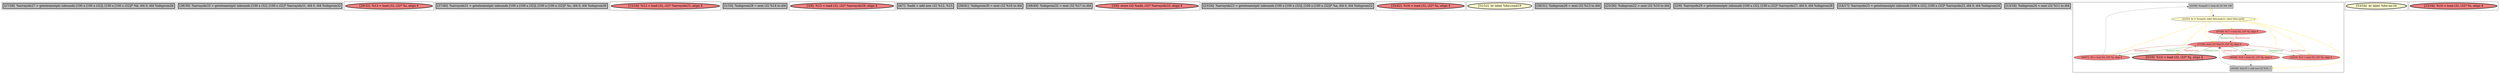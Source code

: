 
digraph G {





subgraph cluster20 {


node1018 [penwidth=3.0,fontsize=20,fillcolor=grey,label="[27/28]  %arrayidx27 = getelementptr inbounds [100 x [100 x i32]], [100 x [100 x i32]]* %b, i64 0, i64 %idxprom26",shape=rectangle,style=filled ]



}

subgraph cluster18 {


node1016 [penwidth=3.0,fontsize=20,fillcolor=grey,label="[38/39]  %arrayidx33 = getelementptr inbounds [100 x i32], [100 x i32]* %arrayidx31, i64 0, i64 %idxprom32",shape=rectangle,style=filled ]



}

subgraph cluster16 {


node1014 [penwidth=3.0,fontsize=20,fillcolor=lightcoral,label="[29/32]  %13 = load i32, i32* %i, align 4",shape=ellipse,style=filled ]



}

subgraph cluster17 {


node1015 [penwidth=3.0,fontsize=20,fillcolor=grey,label="[37/40]  %arrayidx31 = getelementptr inbounds [100 x [100 x i32]], [100 x [100 x i32]]* %c, i64 0, i64 %idxprom30",shape=rectangle,style=filled ]



}

subgraph cluster4 {


node994 [penwidth=3.0,fontsize=20,fillcolor=lightcoral,label="[15/16]  %12 = load i32, i32* %arrayidx25, align 4",shape=ellipse,style=filled ]



}

subgraph cluster3 {


node993 [penwidth=3.0,fontsize=20,fillcolor=grey,label="[1/10]  %idxprom28 = sext i32 %14 to i64",shape=rectangle,style=filled ]



}

subgraph cluster2 {


node992 [penwidth=3.0,fontsize=20,fillcolor=lightcoral,label="[3/8]  %15 = load i32, i32* %arrayidx29, align 4",shape=ellipse,style=filled ]



}

subgraph cluster1 {


node991 [penwidth=3.0,fontsize=20,fillcolor=grey,label="[4/7]  %add = add nsw i32 %12, %15",shape=rectangle,style=filled ]



}

subgraph cluster12 {


node1010 [penwidth=3.0,fontsize=20,fillcolor=grey,label="[36/41]  %idxprom30 = sext i32 %16 to i64",shape=rectangle,style=filled ]



}

subgraph cluster5 {


node995 [penwidth=3.0,fontsize=20,fillcolor=grey,label="[48/49]  %idxprom32 = sext i32 %17 to i64",shape=rectangle,style=filled ]



}

subgraph cluster0 {


node990 [penwidth=3.0,fontsize=20,fillcolor=lightcoral,label="[5/6]  store i32 %add, i32* %arrayidx33, align 4",shape=ellipse,style=filled ]



}

subgraph cluster6 {


node996 [penwidth=3.0,fontsize=20,fillcolor=grey,label="[23/24]  %arrayidx23 = getelementptr inbounds [100 x [100 x i32]], [100 x [100 x i32]]* %a, i64 0, i64 %idxprom22",shape=rectangle,style=filled ]



}

subgraph cluster14 {


node1012 [penwidth=3.0,fontsize=20,fillcolor=lightcoral,label="[35/42]  %16 = load i32, i32* %i, align 4",shape=ellipse,style=filled ]



}

subgraph cluster7 {


node997 [penwidth=3.0,fontsize=20,fillcolor=lemonchiffon,label="[51/52]  br label %for.cond19",shape=ellipse,style=filled ]



}

subgraph cluster8 {


node998 [penwidth=3.0,fontsize=20,fillcolor=grey,label="[30/31]  %idxprom26 = sext i32 %13 to i64",shape=rectangle,style=filled ]



}

subgraph cluster21 {


node1019 [penwidth=3.0,fontsize=20,fillcolor=grey,label="[25/26]  %idxprom22 = sext i32 %10 to i64",shape=rectangle,style=filled ]



}

subgraph cluster9 {


node999 [penwidth=3.0,fontsize=20,fillcolor=grey,label="[2/9]  %arrayidx29 = getelementptr inbounds [100 x i32], [100 x i32]* %arrayidx27, i64 0, i64 %idxprom28",shape=rectangle,style=filled ]



}

subgraph cluster19 {


node1017 [penwidth=3.0,fontsize=20,fillcolor=grey,label="[14/17]  %arrayidx25 = getelementptr inbounds [100 x i32], [100 x i32]* %arrayidx23, i64 0, i64 %idxprom24",shape=rectangle,style=filled ]



}

subgraph cluster10 {


node1000 [penwidth=3.0,fontsize=20,fillcolor=grey,label="[13/18]  %idxprom24 = sext i32 %11 to i64",shape=rectangle,style=filled ]



}

subgraph cluster11 {


node1008 [fillcolor=grey,label="[21/56]  %cmp20 = icmp slt i32 %9, 100",shape=rectangle,style=filled ]
node1007 [fillcolor=lemonchiffon,label="[22/55]  br i1 %cmp20, label %for.body21, label %for.end36",shape=ellipse,style=filled ]
node1009 [fillcolor=lightcoral,label="[20/57]  %9 = load i32, i32* %j, align 4",shape=ellipse,style=filled ]
node1002 [fillcolor=grey,label="[43/44]  %inc35 = add nsw i32 %18, 1",shape=rectangle,style=filled ]
node1001 [fillcolor=lightcoral,label="[12/19]  %11 = load i32, i32* %j, align 4",shape=ellipse,style=filled ]
node1005 [penwidth=3.0,fontsize=20,fillcolor=lightcoral,label="[0/59]  %14 = load i32, i32* %j, align 4",shape=ellipse,style=filled ]
node1003 [fillcolor=lightcoral,label="[11/58]  store i32 %inc35, i32* %j, align 4",shape=ellipse,style=filled ]
node1004 [fillcolor=lightcoral,label="[45/46]  %18 = load i32, i32* %j, align 4",shape=ellipse,style=filled ]
node1006 [fillcolor=lightcoral,label="[47/50]  %17 = load i32, i32* %j, align 4",shape=ellipse,style=filled ]

node1007->node1005 [style=solid,color=gold,label="C",penwidth=1.0,fontcolor=gold ]
node1005->node1003 [style=solid,color=firebrick3,label="A|indep|Const",penwidth=1.0,fontcolor=firebrick3 ]
node1007->node1003 [style=solid,color=gold,label="C",penwidth=1.0,fontcolor=gold ]
node1008->node1007 [style=solid,color=black,label="",penwidth=0.5,fontcolor=black ]
node1003->node1006 [style=solid,color=forestgreen,label="T|indep|Const",penwidth=1.0,fontcolor=forestgreen ]
node1004->node1003 [style=solid,color=firebrick3,label="A|indep|Const",penwidth=1.0,fontcolor=firebrick3 ]
node1007->node1001 [style=solid,color=gold,label="C",penwidth=1.0,fontcolor=gold ]
node1007->node1007 [style=solid,color=gold,label="C",penwidth=1.0,fontcolor=gold ]
node1006->node1003 [style=solid,color=firebrick3,label="A|indep|Const",penwidth=1.0,fontcolor=firebrick3 ]
node1007->node1008 [style=solid,color=gold,label="C",penwidth=1.0,fontcolor=gold ]
node1009->node1008 [style=solid,color=black,label="",penwidth=0.5,fontcolor=black ]
node1007->node1009 [style=solid,color=gold,label="C",penwidth=1.0,fontcolor=gold ]
node1003->node1005 [style=solid,color=forestgreen,label="T|indep|Const",penwidth=1.0,fontcolor=forestgreen ]
node1002->node1003 [style=solid,color=black,label="",penwidth=0.5,fontcolor=black ]
node1003->node1004 [style=solid,color=forestgreen,label="T|indep|Const",penwidth=1.0,fontcolor=forestgreen ]
node1003->node1001 [style=solid,color=forestgreen,label="T|indep|Const",penwidth=1.0,fontcolor=forestgreen ]
node1001->node1003 [style=solid,color=firebrick3,label="A|indep|Const",penwidth=1.0,fontcolor=firebrick3 ]
node1004->node1002 [style=solid,color=black,label="",penwidth=0.5,fontcolor=black ]
node1007->node1004 [style=solid,color=gold,label="C",penwidth=1.0,fontcolor=gold ]
node1007->node1006 [style=solid,color=gold,label="C",penwidth=1.0,fontcolor=gold ]
node1009->node1003 [style=solid,color=firebrick3,label="A|indep|Const",penwidth=1.0,fontcolor=firebrick3 ]
node1003->node1009 [style=solid,color=forestgreen,label="T|indep|Const",penwidth=1.0,fontcolor=forestgreen ]
node1007->node1002 [style=solid,color=gold,label="C",penwidth=1.0,fontcolor=gold ]


}

subgraph cluster13 {


node1011 [penwidth=3.0,fontsize=20,fillcolor=lemonchiffon,label="[53/54]  br label %for.inc34",shape=ellipse,style=filled ]



}

subgraph cluster15 {


node1013 [penwidth=3.0,fontsize=20,fillcolor=lightcoral,label="[33/34]  %10 = load i32, i32* %i, align 4",shape=ellipse,style=filled ]



}

}
